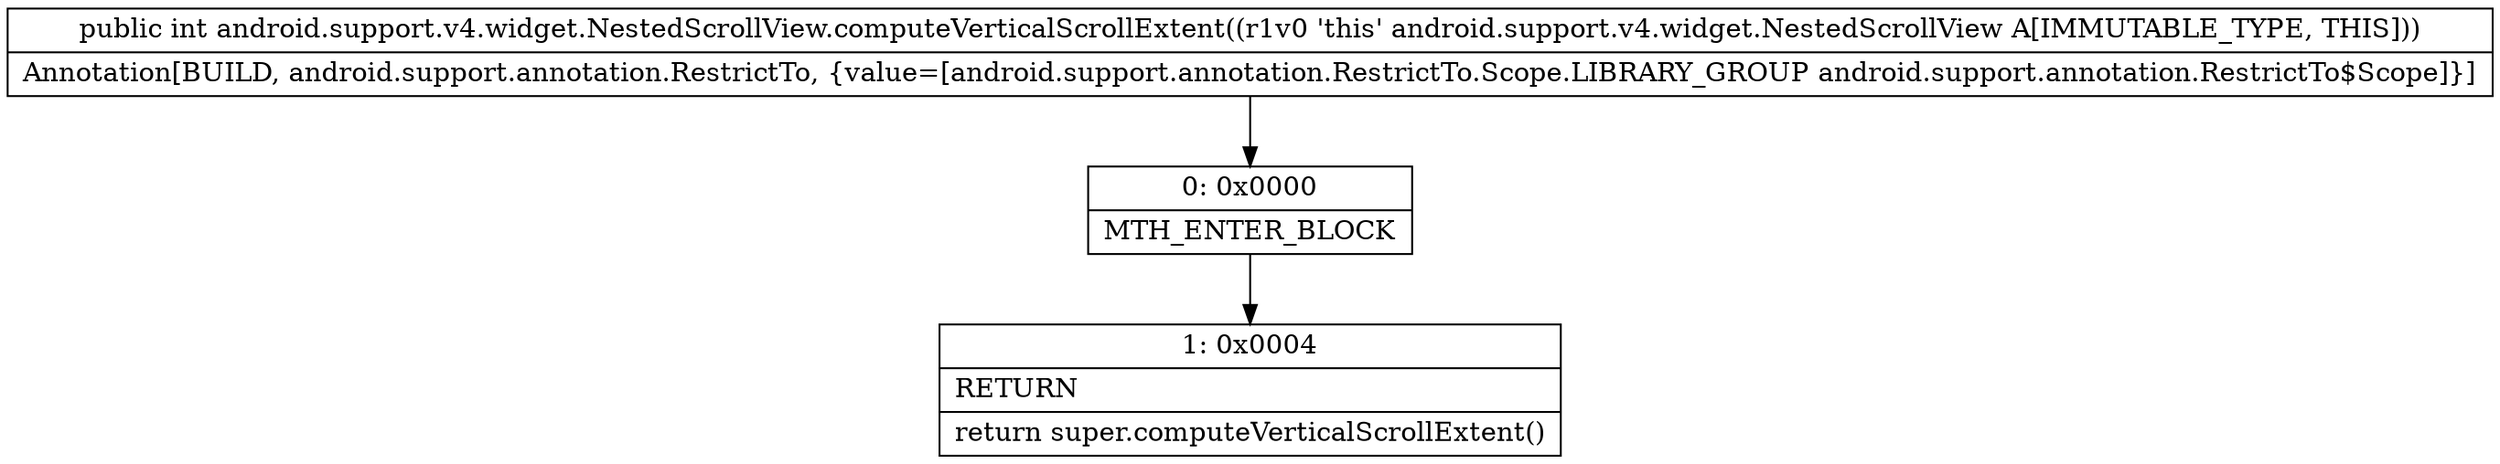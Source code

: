 digraph "CFG forandroid.support.v4.widget.NestedScrollView.computeVerticalScrollExtent()I" {
Node_0 [shape=record,label="{0\:\ 0x0000|MTH_ENTER_BLOCK\l}"];
Node_1 [shape=record,label="{1\:\ 0x0004|RETURN\l|return super.computeVerticalScrollExtent()\l}"];
MethodNode[shape=record,label="{public int android.support.v4.widget.NestedScrollView.computeVerticalScrollExtent((r1v0 'this' android.support.v4.widget.NestedScrollView A[IMMUTABLE_TYPE, THIS]))  | Annotation[BUILD, android.support.annotation.RestrictTo, \{value=[android.support.annotation.RestrictTo.Scope.LIBRARY_GROUP android.support.annotation.RestrictTo$Scope]\}]\l}"];
MethodNode -> Node_0;
Node_0 -> Node_1;
}

